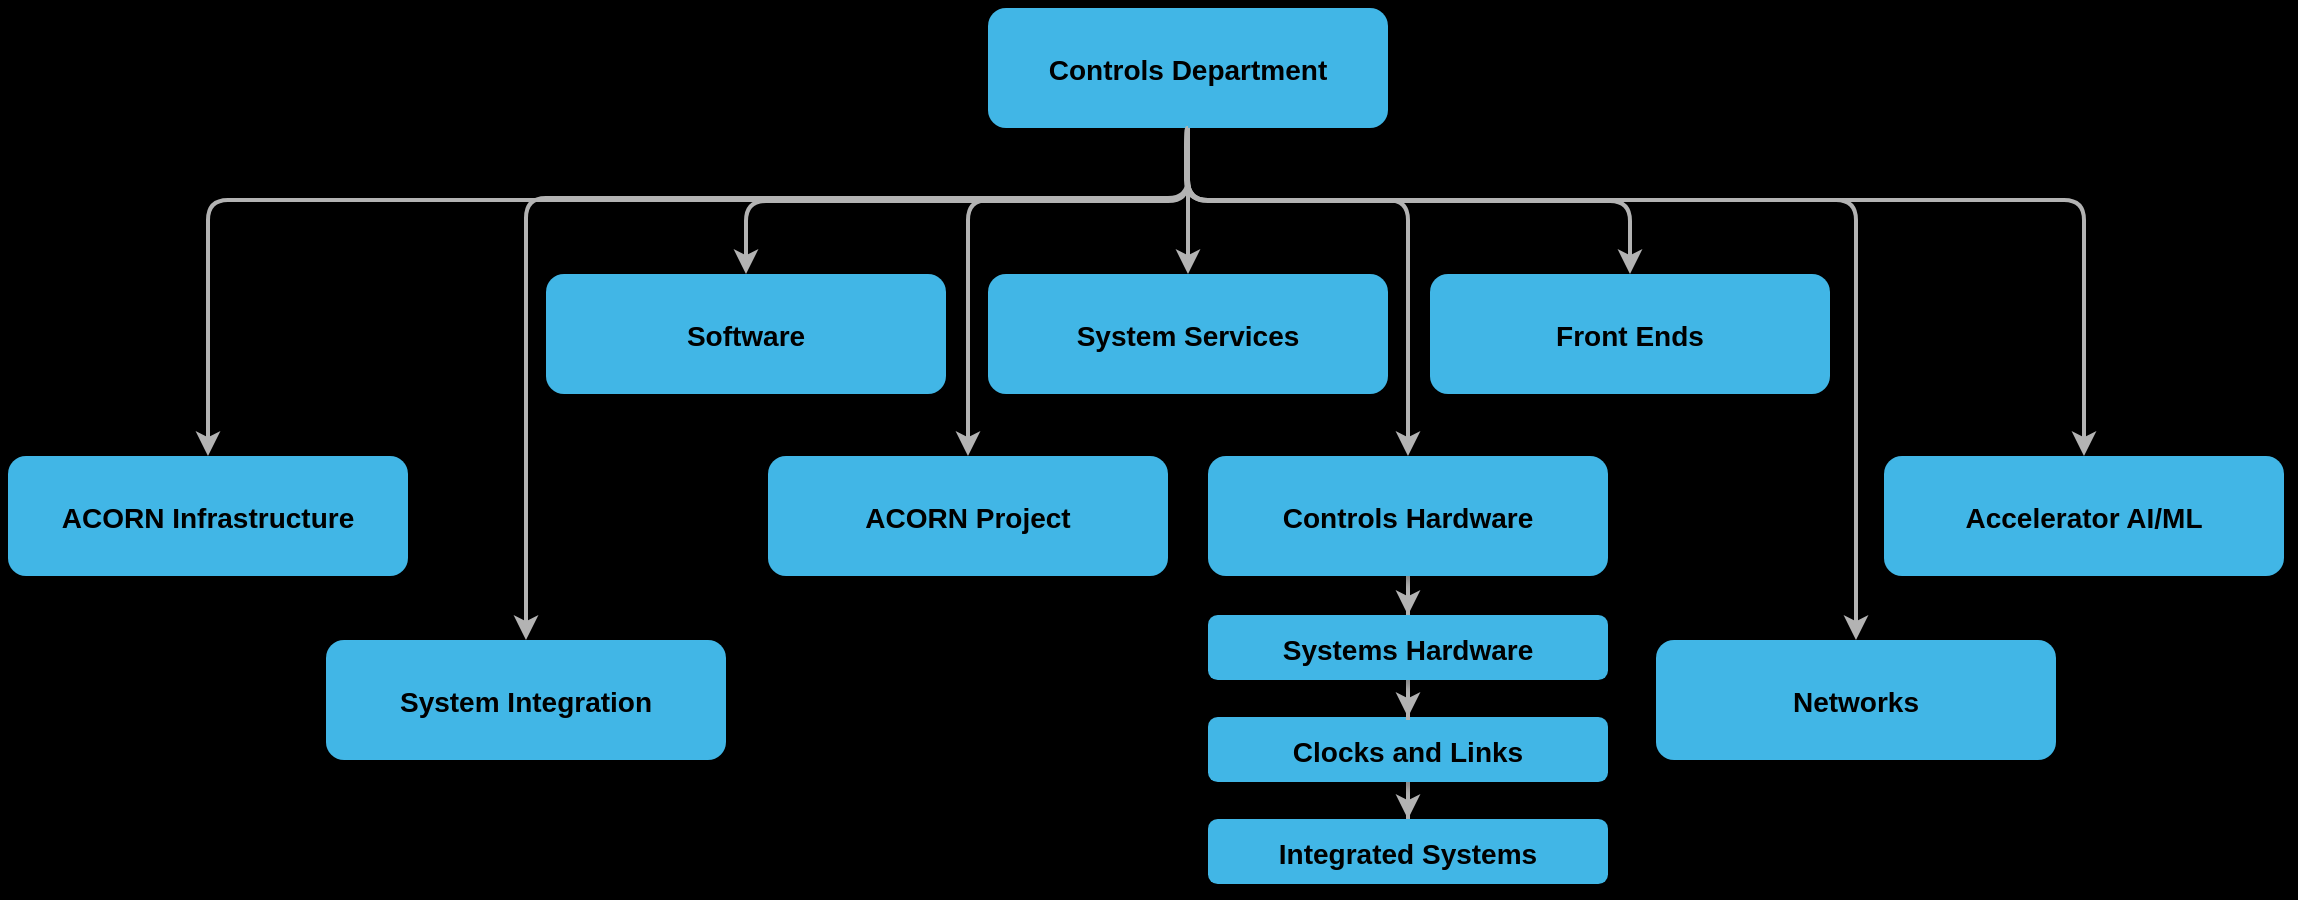 <mxfile version="21.6.6" type="github">
  <diagram name="Page-1" id="97916047-d0de-89f5-080d-49f4d83e522f">
    <mxGraphModel dx="1195" dy="637" grid="0" gridSize="10" guides="1" tooltips="1" connect="1" arrows="1" fold="1" page="1" pageScale="1.5" pageWidth="1169" pageHeight="827" background="#000000" math="0" shadow="0">
      <root>
        <mxCell id="0" />
        <mxCell id="1" parent="0" />
        <mxCell id="TGfU6XMZG4lvDgsyMCdG-103" style="edgeStyle=orthogonalEdgeStyle;rounded=1;orthogonalLoop=1;jettySize=auto;html=1;entryX=0.5;entryY=0;entryDx=0;entryDy=0;exitX=0.5;exitY=1;exitDx=0;exitDy=0;strokeWidth=2;strokeColor=#B3B3B3;fontColor=#000000;" parent="1" source="TGfU6XMZG4lvDgsyMCdG-75" target="TGfU6XMZG4lvDgsyMCdG-70" edge="1">
          <mxGeometry relative="1" as="geometry">
            <Array as="points">
              <mxPoint x="772" y="432" />
              <mxPoint x="1220" y="432" />
            </Array>
          </mxGeometry>
        </mxCell>
        <mxCell id="TGfU6XMZG4lvDgsyMCdG-105" style="edgeStyle=orthogonalEdgeStyle;rounded=1;orthogonalLoop=1;jettySize=auto;html=1;exitX=0.5;exitY=1;exitDx=0;exitDy=0;strokeWidth=2;strokeColor=#B3B3B3;entryX=0.5;entryY=0;entryDx=0;entryDy=0;fontColor=#000000;" parent="1" source="TGfU6XMZG4lvDgsyMCdG-75" target="18" edge="1">
          <mxGeometry relative="1" as="geometry">
            <Array as="points">
              <mxPoint x="772" y="432" />
              <mxPoint x="282" y="432" />
            </Array>
          </mxGeometry>
        </mxCell>
        <mxCell id="TGfU6XMZG4lvDgsyMCdG-110" style="edgeStyle=orthogonalEdgeStyle;rounded=1;orthogonalLoop=1;jettySize=auto;html=1;entryX=0.5;entryY=0;entryDx=0;entryDy=0;exitX=0.5;exitY=1;exitDx=0;exitDy=0;strokeColor=#B3B3B3;strokeWidth=2;fontColor=#000000;" parent="1" source="TGfU6XMZG4lvDgsyMCdG-75" target="8" edge="1">
          <mxGeometry relative="1" as="geometry">
            <Array as="points">
              <mxPoint x="772" y="432" />
              <mxPoint x="662" y="432" />
            </Array>
          </mxGeometry>
        </mxCell>
        <mxCell id="4" value="System Services" style="rounded=1;fillColor=#41B6E6;strokeColor=none;shadow=1;gradientColor=none;fontStyle=1;fontColor=#000000;fontSize=14;strokeWidth=2;" parent="1" vertex="1">
          <mxGeometry x="672" y="469" width="200" height="60" as="geometry" />
        </mxCell>
        <mxCell id="5" value="Software" style="rounded=1;fillColor=#41B6E6;strokeColor=none;shadow=1;gradientColor=none;fontStyle=1;fontColor=#000000;fontSize=14;strokeWidth=2;" parent="1" vertex="1">
          <mxGeometry x="451" y="469" width="200" height="60" as="geometry" />
        </mxCell>
        <mxCell id="6" value="Front Ends" style="rounded=1;fillColor=#41B6E6;strokeColor=none;shadow=1;gradientColor=none;fontStyle=1;fontColor=#000000;fontSize=14;strokeWidth=2;" parent="1" vertex="1">
          <mxGeometry x="893" y="469" width="200" height="60" as="geometry" />
        </mxCell>
        <mxCell id="8" value="ACORN Project" style="rounded=1;fillColor=#41B6E6;strokeColor=none;shadow=1;gradientColor=none;fontStyle=1;fontColor=#000000;fontSize=14;strokeWidth=2;" parent="1" vertex="1">
          <mxGeometry x="562" y="560" width="200" height="60" as="geometry" />
        </mxCell>
        <mxCell id="TGfU6XMZG4lvDgsyMCdG-96" value="" style="edgeStyle=orthogonalEdgeStyle;rounded=0;orthogonalLoop=1;jettySize=auto;html=1;fontColor=#000000;strokeColor=#B3B3B3;strokeWidth=2;" parent="1" source="13" target="TGfU6XMZG4lvDgsyMCdG-66" edge="1">
          <mxGeometry relative="1" as="geometry" />
        </mxCell>
        <mxCell id="13" value="Controls Hardware" style="rounded=1;fillColor=#41B6E6;strokeColor=none;shadow=1;gradientColor=none;fontStyle=1;fontColor=#000000;fontSize=14;strokeWidth=2;" parent="1" vertex="1">
          <mxGeometry x="782" y="560" width="200" height="60" as="geometry" />
        </mxCell>
        <mxCell id="18" value="ACORN Infrastructure" style="rounded=1;fillColor=#41B6E6;strokeColor=none;shadow=1;gradientColor=none;fontStyle=1;fontColor=#000000;fontSize=14;strokeWidth=2;" parent="1" vertex="1">
          <mxGeometry x="182" y="560" width="200" height="60" as="geometry" />
        </mxCell>
        <mxCell id="TGfU6XMZG4lvDgsyMCdG-98" value="" style="edgeStyle=orthogonalEdgeStyle;rounded=0;orthogonalLoop=1;jettySize=auto;html=1;fontColor=#000000;strokeColor=#B3B3B3;strokeWidth=2;" parent="1" source="TGfU6XMZG4lvDgsyMCdG-64" target="TGfU6XMZG4lvDgsyMCdG-68" edge="1">
          <mxGeometry relative="1" as="geometry" />
        </mxCell>
        <mxCell id="TGfU6XMZG4lvDgsyMCdG-64" value="Clocks and Links" style="rounded=1;fillColor=#41B6E6;strokeColor=none;shadow=1;gradientColor=none;fontStyle=1;fontColor=#000000;fontSize=14;strokeWidth=2;" parent="1" vertex="1">
          <mxGeometry x="782" y="690.5" width="200" height="32.5" as="geometry" />
        </mxCell>
        <mxCell id="TGfU6XMZG4lvDgsyMCdG-97" value="" style="edgeStyle=orthogonalEdgeStyle;rounded=0;orthogonalLoop=1;jettySize=auto;html=1;fontColor=#000000;strokeColor=#B3B3B3;strokeWidth=2;" parent="1" source="TGfU6XMZG4lvDgsyMCdG-66" target="TGfU6XMZG4lvDgsyMCdG-64" edge="1">
          <mxGeometry relative="1" as="geometry" />
        </mxCell>
        <mxCell id="TGfU6XMZG4lvDgsyMCdG-66" value="Systems Hardware" style="rounded=1;fillColor=#41B6E6;strokeColor=none;shadow=1;gradientColor=none;fontStyle=1;fontColor=#000000;fontSize=14;strokeWidth=2;" parent="1" vertex="1">
          <mxGeometry x="782" y="639.5" width="200" height="32.5" as="geometry" />
        </mxCell>
        <mxCell id="TGfU6XMZG4lvDgsyMCdG-68" value="Integrated Systems" style="rounded=1;fillColor=#41B6E6;strokeColor=none;shadow=1;gradientColor=none;fontStyle=1;fontColor=#000000;fontSize=14;strokeWidth=2;" parent="1" vertex="1">
          <mxGeometry x="782" y="741.5" width="200" height="32.5" as="geometry" />
        </mxCell>
        <mxCell id="TGfU6XMZG4lvDgsyMCdG-70" value="Accelerator AI/ML" style="rounded=1;fillColor=#41B6E6;strokeColor=none;shadow=1;gradientColor=none;fontStyle=1;fontColor=#000000;fontSize=14;strokeWidth=2;" parent="1" vertex="1">
          <mxGeometry x="1120" y="560" width="200" height="60" as="geometry" />
        </mxCell>
        <mxCell id="TGfU6XMZG4lvDgsyMCdG-83" value="" style="edgeStyle=orthogonalEdgeStyle;rounded=1;orthogonalLoop=1;jettySize=auto;html=1;strokeWidth=2;strokeColor=#B3B3B3;exitX=0.5;exitY=1;exitDx=0;exitDy=0;fontColor=#000000;" parent="1" source="TGfU6XMZG4lvDgsyMCdG-75" target="5" edge="1">
          <mxGeometry relative="1" as="geometry" />
        </mxCell>
        <mxCell id="TGfU6XMZG4lvDgsyMCdG-100" value="" style="edgeStyle=orthogonalEdgeStyle;rounded=1;orthogonalLoop=1;jettySize=auto;html=1;strokeColor=#B3B3B3;strokeWidth=2;fontColor=#000000;" parent="1" source="TGfU6XMZG4lvDgsyMCdG-75" target="4" edge="1">
          <mxGeometry relative="1" as="geometry" />
        </mxCell>
        <mxCell id="TGfU6XMZG4lvDgsyMCdG-101" value="" style="edgeStyle=orthogonalEdgeStyle;rounded=1;orthogonalLoop=1;jettySize=auto;html=1;entryX=0.5;entryY=0;entryDx=0;entryDy=0;exitX=0.5;exitY=1;exitDx=0;exitDy=0;strokeColor=#B3B3B3;strokeWidth=2;fontColor=#000000;" parent="1" source="TGfU6XMZG4lvDgsyMCdG-75" target="6" edge="1">
          <mxGeometry relative="1" as="geometry" />
        </mxCell>
        <mxCell id="TGfU6XMZG4lvDgsyMCdG-75" value="Controls Department" style="rounded=1;fillColor=#41B6E6;strokeColor=none;shadow=1;gradientColor=none;fontStyle=1;fontColor=#000000;fontSize=14;strokeWidth=2;" parent="1" vertex="1">
          <mxGeometry x="672" y="336" width="200" height="60" as="geometry" />
        </mxCell>
        <mxCell id="TGfU6XMZG4lvDgsyMCdG-111" style="edgeStyle=orthogonalEdgeStyle;rounded=1;orthogonalLoop=1;jettySize=auto;html=1;entryX=0.5;entryY=0;entryDx=0;entryDy=0;exitX=0.5;exitY=1;exitDx=0;exitDy=0;strokeColor=#B3B3B3;strokeWidth=2;fontColor=#000000;" parent="1" source="TGfU6XMZG4lvDgsyMCdG-75" target="13" edge="1">
          <mxGeometry relative="1" as="geometry">
            <mxPoint x="901" y="513" as="sourcePoint" />
            <mxPoint x="771" y="687" as="targetPoint" />
            <Array as="points">
              <mxPoint x="771" y="396" />
              <mxPoint x="771" y="432" />
              <mxPoint x="882" y="432" />
            </Array>
          </mxGeometry>
        </mxCell>
        <mxCell id="n0QACJwp2dirKkg2xgtj-21" value="System Integration" style="rounded=1;fillColor=#41B6E6;strokeColor=none;shadow=1;gradientColor=none;fontStyle=1;fontColor=#000000;fontSize=14;strokeWidth=2;" vertex="1" parent="1">
          <mxGeometry x="341" y="652" width="200" height="60" as="geometry" />
        </mxCell>
        <mxCell id="n0QACJwp2dirKkg2xgtj-22" value="Networks" style="rounded=1;fillColor=#41B6E6;strokeColor=none;shadow=1;gradientColor=none;fontStyle=1;fontColor=#000000;fontSize=14;strokeWidth=2;" vertex="1" parent="1">
          <mxGeometry x="1006" y="652" width="200" height="60" as="geometry" />
        </mxCell>
        <mxCell id="n0QACJwp2dirKkg2xgtj-23" style="edgeStyle=orthogonalEdgeStyle;rounded=1;orthogonalLoop=1;jettySize=auto;html=1;entryX=0.5;entryY=0;entryDx=0;entryDy=0;exitX=0.5;exitY=1;exitDx=0;exitDy=0;strokeWidth=2;strokeColor=#B3B3B3;fontColor=#000000;" edge="1" parent="1" source="TGfU6XMZG4lvDgsyMCdG-75" target="n0QACJwp2dirKkg2xgtj-22">
          <mxGeometry relative="1" as="geometry">
            <Array as="points">
              <mxPoint x="772" y="432" />
              <mxPoint x="1106" y="432" />
            </Array>
            <mxPoint x="782" y="406" as="sourcePoint" />
            <mxPoint x="1241" y="580" as="targetPoint" />
          </mxGeometry>
        </mxCell>
        <mxCell id="n0QACJwp2dirKkg2xgtj-24" style="edgeStyle=orthogonalEdgeStyle;rounded=1;orthogonalLoop=1;jettySize=auto;html=1;entryX=0.5;entryY=0;entryDx=0;entryDy=0;exitX=0.5;exitY=1;exitDx=0;exitDy=0;strokeWidth=2;strokeColor=#B3B3B3;fontColor=#000000;" edge="1" parent="1" source="TGfU6XMZG4lvDgsyMCdG-75" target="n0QACJwp2dirKkg2xgtj-21">
          <mxGeometry relative="1" as="geometry">
            <Array as="points">
              <mxPoint x="772" y="431" />
              <mxPoint x="441" y="431" />
            </Array>
            <mxPoint x="787" y="405" as="sourcePoint" />
            <mxPoint x="1123" y="671" as="targetPoint" />
          </mxGeometry>
        </mxCell>
      </root>
    </mxGraphModel>
  </diagram>
</mxfile>
